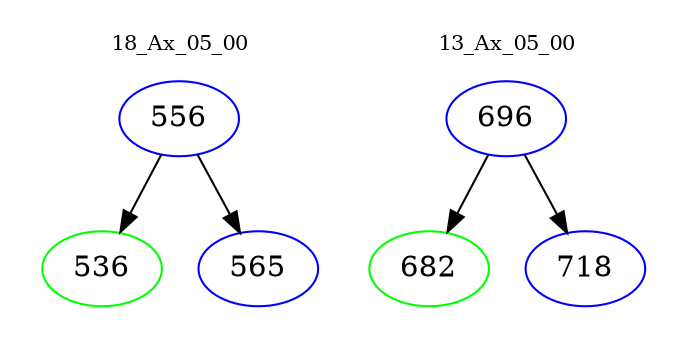 digraph{
subgraph cluster_0 {
color = white
label = "18_Ax_05_00";
fontsize=10;
T0_556 [label="556", color="blue"]
T0_556 -> T0_536 [color="black"]
T0_536 [label="536", color="green"]
T0_556 -> T0_565 [color="black"]
T0_565 [label="565", color="blue"]
}
subgraph cluster_1 {
color = white
label = "13_Ax_05_00";
fontsize=10;
T1_696 [label="696", color="blue"]
T1_696 -> T1_682 [color="black"]
T1_682 [label="682", color="green"]
T1_696 -> T1_718 [color="black"]
T1_718 [label="718", color="blue"]
}
}
